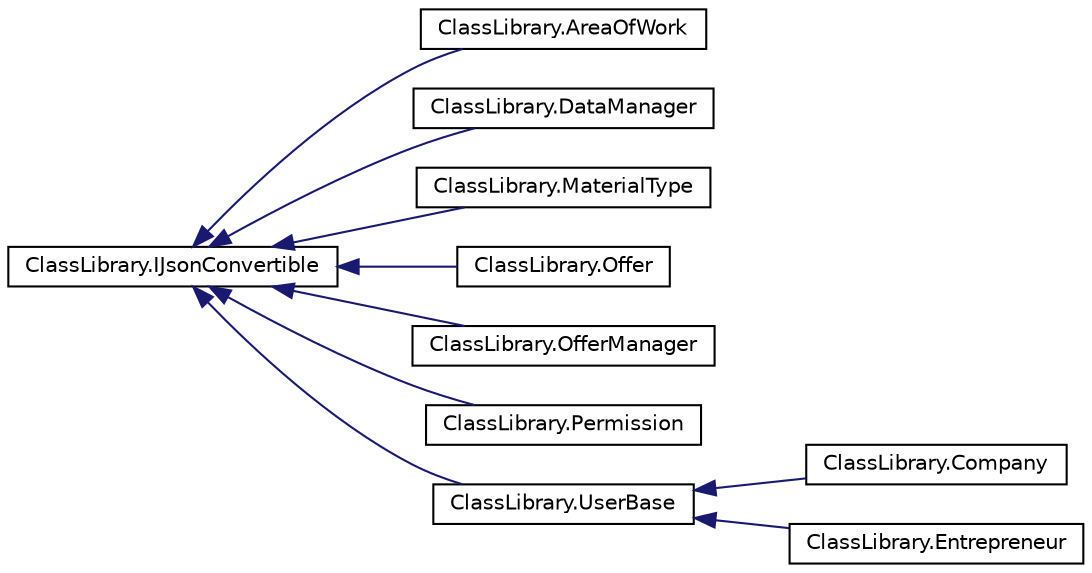 digraph "Graphical Class Hierarchy"
{
 // INTERACTIVE_SVG=YES
 // LATEX_PDF_SIZE
  edge [fontname="Helvetica",fontsize="10",labelfontname="Helvetica",labelfontsize="10"];
  node [fontname="Helvetica",fontsize="10",shape=record];
  rankdir="LR";
  Node0 [label="ClassLibrary.IJsonConvertible",height=0.2,width=0.4,color="black", fillcolor="white", style="filled",URL="$interfaceClassLibrary_1_1IJsonConvertible.html",tooltip="Define el tipo que tienen los objetos que pueden ser serializados en y deserializados desde texto en ..."];
  Node0 -> Node1 [dir="back",color="midnightblue",fontsize="10",style="solid",fontname="Helvetica"];
  Node1 [label="ClassLibrary.AreaOfWork",height=0.2,width=0.4,color="black", fillcolor="white", style="filled",URL="$classClassLibrary_1_1AreaOfWork.html",tooltip="Representa una categoria de una empresa EXPERT : Esta clase es una clase base del programa que contie..."];
  Node0 -> Node2 [dir="back",color="midnightblue",fontsize="10",style="solid",fontname="Helvetica"];
  Node2 [label="ClassLibrary.DataManager",height=0.2,width=0.4,color="black", fillcolor="white", style="filled",URL="$classClassLibrary_1_1DataManager.html",tooltip="/// Esta clase es la encargada de manejar los datos de AreaOfWork(Rubros) MaterialsTypes y Permission..."];
  Node0 -> Node3 [dir="back",color="midnightblue",fontsize="10",style="solid",fontname="Helvetica"];
  Node3 [label="ClassLibrary.MaterialType",height=0.2,width=0.4,color="black", fillcolor="white", style="filled",URL="$classClassLibrary_1_1MaterialType.html",tooltip="Esta clase representa los tipos de materiales"];
  Node0 -> Node4 [dir="back",color="midnightblue",fontsize="10",style="solid",fontname="Helvetica"];
  Node4 [label="ClassLibrary.Offer",height=0.2,width=0.4,color="black", fillcolor="white", style="filled",URL="$classClassLibrary_1_1Offer.html",tooltip="Esta clase esteblece los parametros necesarios para la creacion de la oferta. Implementa el patron SR..."];
  Node0 -> Node5 [dir="back",color="midnightblue",fontsize="10",style="solid",fontname="Helvetica"];
  Node5 [label="ClassLibrary.OfferManager",height=0.2,width=0.4,color="black", fillcolor="white", style="filled",URL="$classClassLibrary_1_1OfferManager.html",tooltip="En esta clase se puede ver el uso del patrona Expert, y que es experto en el manejo de las ofertas de..."];
  Node0 -> Node6 [dir="back",color="midnightblue",fontsize="10",style="solid",fontname="Helvetica"];
  Node6 [label="ClassLibrary.Permission",height=0.2,width=0.4,color="black", fillcolor="white", style="filled",URL="$classClassLibrary_1_1Permission.html",tooltip="Esta clase representa los permisos de las empresas, ofertas y emprendedores EXPERT : Esta clase es un..."];
  Node0 -> Node7 [dir="back",color="midnightblue",fontsize="10",style="solid",fontname="Helvetica"];
  Node7 [label="ClassLibrary.UserBase",height=0.2,width=0.4,color="black", fillcolor="white", style="filled",URL="$classClassLibrary_1_1UserBase.html",tooltip="Esta clase define las propiedades y comportamiento que comparten los diferentes usuarios de la empres..."];
  Node7 -> Node8 [dir="back",color="midnightblue",fontsize="10",style="solid",fontname="Helvetica"];
  Node8 [label="ClassLibrary.Company",height=0.2,width=0.4,color="black", fillcolor="white", style="filled",URL="$classClassLibrary_1_1Company.html",tooltip="Clase que representa a un usuario del tipo compania dentro del programa EXPERT : Esta clase es una cl..."];
  Node7 -> Node9 [dir="back",color="midnightblue",fontsize="10",style="solid",fontname="Helvetica"];
  Node9 [label="ClassLibrary.Entrepreneur",height=0.2,width=0.4,color="black", fillcolor="white", style="filled",URL="$classClassLibrary_1_1Entrepreneur.html",tooltip="Esta clase representa al emprendedor el cual hereda metodos y atributos de la clase UserBase EXPERT :..."];
}
